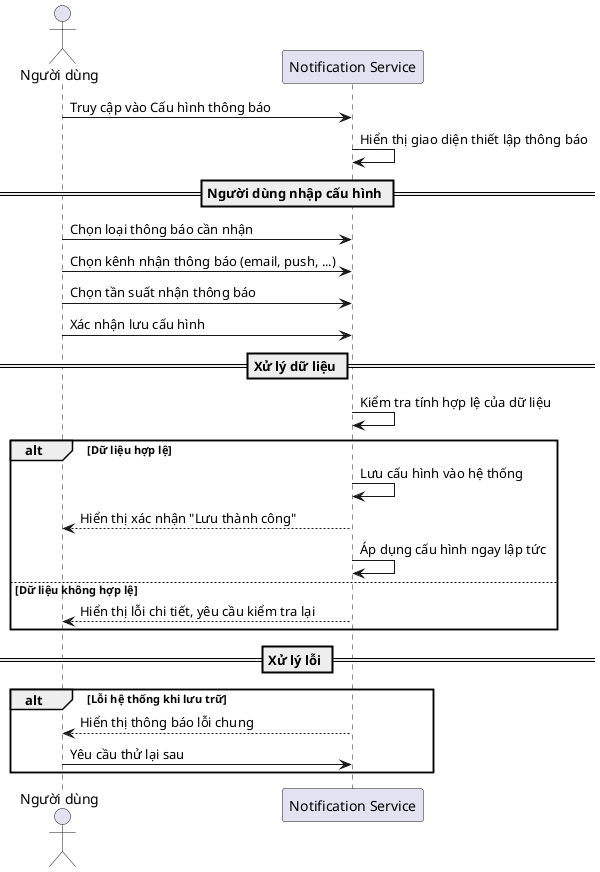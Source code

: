 @startuml
actor "Người dùng" as User
participant "Notification Service" as System

User -> System : Truy cập vào Cấu hình thông báo
System -> System : Hiển thị giao diện thiết lập thông báo

== Người dùng nhập cấu hình ==
User -> System : Chọn loại thông báo cần nhận
User -> System : Chọn kênh nhận thông báo (email, push, ...)
User -> System : Chọn tần suất nhận thông báo
User -> System : Xác nhận lưu cấu hình

== Xử lý dữ liệu ==
System -> System : Kiểm tra tính hợp lệ của dữ liệu
alt Dữ liệu hợp lệ
    System -> System : Lưu cấu hình vào hệ thống
    System --> User : Hiển thị xác nhận "Lưu thành công"
    System -> System : Áp dụng cấu hình ngay lập tức
else Dữ liệu không hợp lệ
    System --> User : Hiển thị lỗi chi tiết, yêu cầu kiểm tra lại
end

== Xử lý lỗi ==
alt Lỗi hệ thống khi lưu trữ
    System --> User : Hiển thị thông báo lỗi chung
    User -> System : Yêu cầu thử lại sau
end

@enduml
